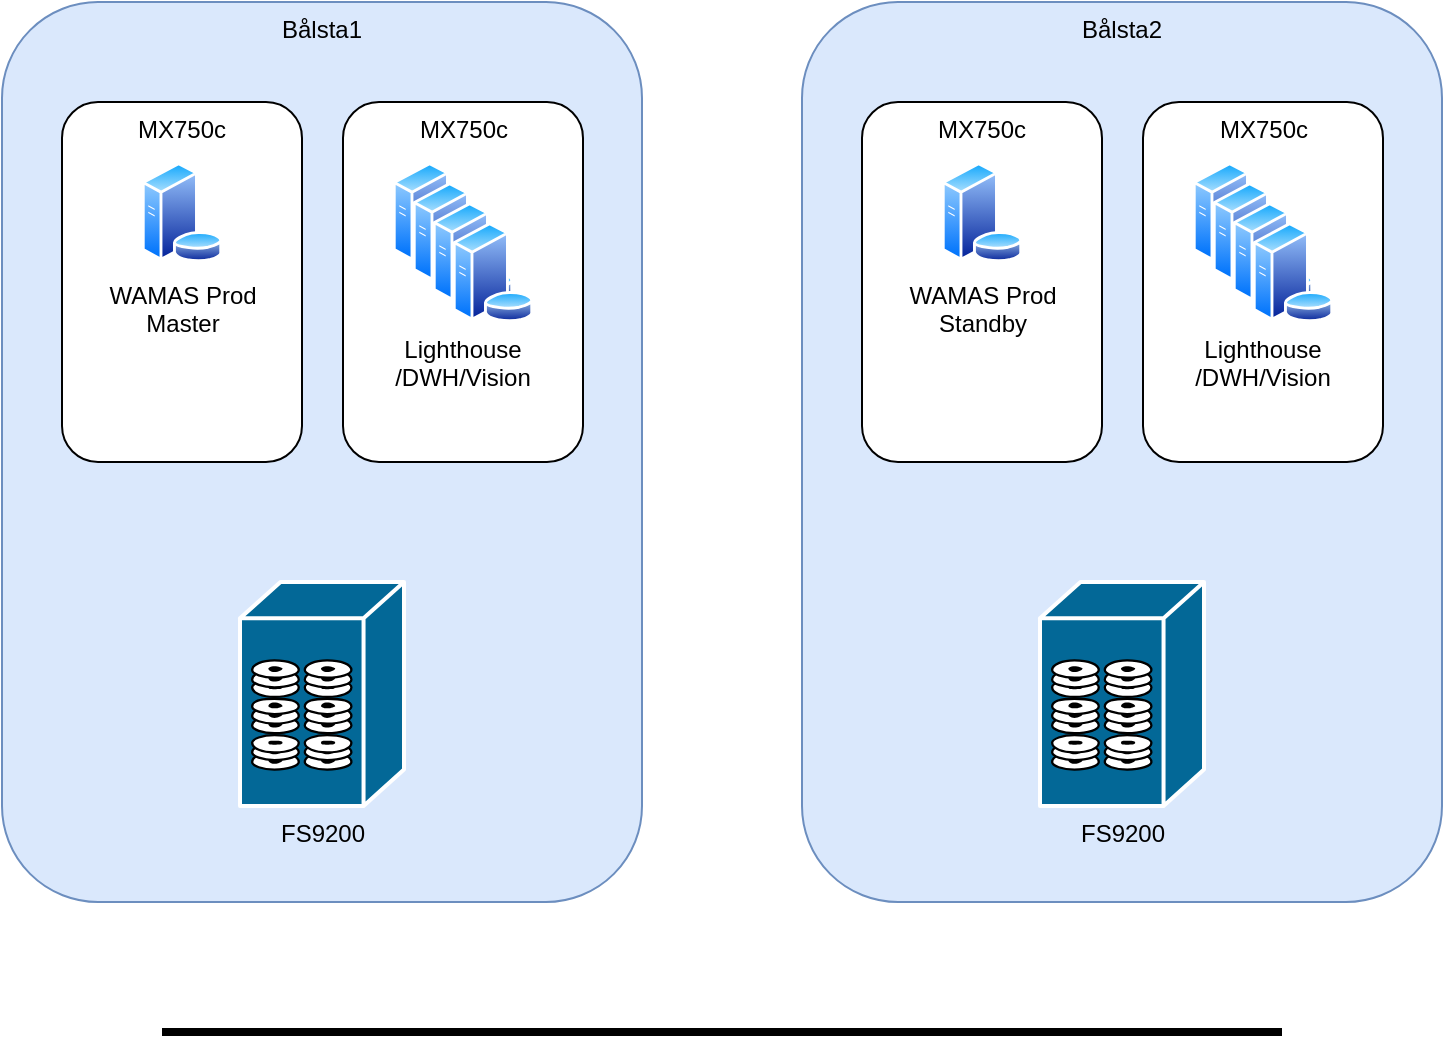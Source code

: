 <mxfile version="15.6.8" type="github">
  <diagram id="B1Ihw0d5pY-q-cbHRgSs" name="Page-1">
    <mxGraphModel dx="2062" dy="1122" grid="1" gridSize="10" guides="1" tooltips="1" connect="1" arrows="1" fold="1" page="1" pageScale="1" pageWidth="850" pageHeight="1100" math="0" shadow="0">
      <root>
        <mxCell id="0" />
        <mxCell id="1" parent="0" />
        <mxCell id="Nu2YDPlTARVFIHre-kGS-1" value="Bålsta1" style="rounded=1;whiteSpace=wrap;html=1;fillColor=#dae8fc;strokeColor=#6c8ebf;verticalAlign=top;" vertex="1" parent="1">
          <mxGeometry x="40" y="80" width="320" height="450" as="geometry" />
        </mxCell>
        <mxCell id="Nu2YDPlTARVFIHre-kGS-2" value="MX750c" style="rounded=1;whiteSpace=wrap;html=1;verticalAlign=top;" vertex="1" parent="1">
          <mxGeometry x="70" y="130" width="120" height="180" as="geometry" />
        </mxCell>
        <mxCell id="Nu2YDPlTARVFIHre-kGS-3" value="MX750c" style="rounded=1;whiteSpace=wrap;html=1;verticalAlign=top;" vertex="1" parent="1">
          <mxGeometry x="210.5" y="130" width="120" height="180" as="geometry" />
        </mxCell>
        <mxCell id="Nu2YDPlTARVFIHre-kGS-4" value="FS9200" style="shape=mxgraph.cisco.storage.fibre_channel_disk_subsystem;html=1;pointerEvents=1;dashed=0;fillColor=#036897;strokeColor=#ffffff;strokeWidth=2;verticalLabelPosition=bottom;verticalAlign=top;align=center;outlineConnect=0;" vertex="1" parent="1">
          <mxGeometry x="159" y="370" width="82" height="112" as="geometry" />
        </mxCell>
        <mxCell id="Nu2YDPlTARVFIHre-kGS-5" value="WAMAS Prod&lt;br&gt;Master" style="aspect=fixed;perimeter=ellipsePerimeter;html=1;align=center;shadow=0;dashed=0;spacingTop=3;image;image=img/lib/active_directory/database_server.svg;" vertex="1" parent="1">
          <mxGeometry x="109.5" y="160" width="41" height="50" as="geometry" />
        </mxCell>
        <mxCell id="Nu2YDPlTARVFIHre-kGS-10" value="Lighthouse&#xa;/DWH/Vision" style="group;verticalAlign=top;labelPosition=center;verticalLabelPosition=bottom;align=center;" vertex="1" connectable="0" parent="1">
          <mxGeometry x="235" y="160" width="71" height="80" as="geometry" />
        </mxCell>
        <mxCell id="Nu2YDPlTARVFIHre-kGS-6" value="" style="aspect=fixed;perimeter=ellipsePerimeter;html=1;align=center;shadow=0;dashed=0;spacingTop=3;image;image=img/lib/active_directory/database_server.svg;" vertex="1" parent="Nu2YDPlTARVFIHre-kGS-10">
          <mxGeometry width="41" height="50" as="geometry" />
        </mxCell>
        <mxCell id="Nu2YDPlTARVFIHre-kGS-7" value="" style="aspect=fixed;perimeter=ellipsePerimeter;html=1;align=center;shadow=0;dashed=0;spacingTop=3;image;image=img/lib/active_directory/database_server.svg;" vertex="1" parent="Nu2YDPlTARVFIHre-kGS-10">
          <mxGeometry x="10" y="10" width="41" height="50" as="geometry" />
        </mxCell>
        <mxCell id="Nu2YDPlTARVFIHre-kGS-8" value="" style="aspect=fixed;perimeter=ellipsePerimeter;html=1;align=center;shadow=0;dashed=0;spacingTop=3;image;image=img/lib/active_directory/database_server.svg;" vertex="1" parent="Nu2YDPlTARVFIHre-kGS-10">
          <mxGeometry x="20" y="20" width="41" height="50" as="geometry" />
        </mxCell>
        <mxCell id="Nu2YDPlTARVFIHre-kGS-9" value="" style="aspect=fixed;perimeter=ellipsePerimeter;html=1;align=center;shadow=0;dashed=0;spacingTop=3;image;image=img/lib/active_directory/database_server.svg;" vertex="1" parent="Nu2YDPlTARVFIHre-kGS-10">
          <mxGeometry x="30" y="30" width="41" height="50" as="geometry" />
        </mxCell>
        <mxCell id="Nu2YDPlTARVFIHre-kGS-11" value="Bålsta2" style="rounded=1;whiteSpace=wrap;html=1;fillColor=#dae8fc;strokeColor=#6c8ebf;verticalAlign=top;" vertex="1" parent="1">
          <mxGeometry x="440" y="80" width="320" height="450" as="geometry" />
        </mxCell>
        <mxCell id="Nu2YDPlTARVFIHre-kGS-12" value="MX750c" style="rounded=1;whiteSpace=wrap;html=1;verticalAlign=top;" vertex="1" parent="1">
          <mxGeometry x="470" y="130" width="120" height="180" as="geometry" />
        </mxCell>
        <mxCell id="Nu2YDPlTARVFIHre-kGS-13" value="MX750c" style="rounded=1;whiteSpace=wrap;html=1;verticalAlign=top;" vertex="1" parent="1">
          <mxGeometry x="610.5" y="130" width="120" height="180" as="geometry" />
        </mxCell>
        <mxCell id="Nu2YDPlTARVFIHre-kGS-14" value="FS9200" style="shape=mxgraph.cisco.storage.fibre_channel_disk_subsystem;html=1;pointerEvents=1;dashed=0;fillColor=#036897;strokeColor=#ffffff;strokeWidth=2;verticalLabelPosition=bottom;verticalAlign=top;align=center;outlineConnect=0;" vertex="1" parent="1">
          <mxGeometry x="559" y="370" width="82" height="112" as="geometry" />
        </mxCell>
        <mxCell id="Nu2YDPlTARVFIHre-kGS-15" value="WAMAS Prod&lt;br&gt;Standby" style="aspect=fixed;perimeter=ellipsePerimeter;html=1;align=center;shadow=0;dashed=0;spacingTop=3;image;image=img/lib/active_directory/database_server.svg;" vertex="1" parent="1">
          <mxGeometry x="509.5" y="160" width="41" height="50" as="geometry" />
        </mxCell>
        <mxCell id="Nu2YDPlTARVFIHre-kGS-16" value="Lighthouse&#xa;/DWH/Vision" style="group;verticalAlign=top;labelPosition=center;verticalLabelPosition=bottom;align=center;" vertex="1" connectable="0" parent="1">
          <mxGeometry x="635" y="160" width="71" height="80" as="geometry" />
        </mxCell>
        <mxCell id="Nu2YDPlTARVFIHre-kGS-17" value="" style="aspect=fixed;perimeter=ellipsePerimeter;html=1;align=center;shadow=0;dashed=0;spacingTop=3;image;image=img/lib/active_directory/database_server.svg;" vertex="1" parent="Nu2YDPlTARVFIHre-kGS-16">
          <mxGeometry width="41" height="50" as="geometry" />
        </mxCell>
        <mxCell id="Nu2YDPlTARVFIHre-kGS-18" value="" style="aspect=fixed;perimeter=ellipsePerimeter;html=1;align=center;shadow=0;dashed=0;spacingTop=3;image;image=img/lib/active_directory/database_server.svg;" vertex="1" parent="Nu2YDPlTARVFIHre-kGS-16">
          <mxGeometry x="10" y="10" width="41" height="50" as="geometry" />
        </mxCell>
        <mxCell id="Nu2YDPlTARVFIHre-kGS-19" value="" style="aspect=fixed;perimeter=ellipsePerimeter;html=1;align=center;shadow=0;dashed=0;spacingTop=3;image;image=img/lib/active_directory/database_server.svg;" vertex="1" parent="Nu2YDPlTARVFIHre-kGS-16">
          <mxGeometry x="20" y="20" width="41" height="50" as="geometry" />
        </mxCell>
        <mxCell id="Nu2YDPlTARVFIHre-kGS-20" value="" style="aspect=fixed;perimeter=ellipsePerimeter;html=1;align=center;shadow=0;dashed=0;spacingTop=3;image;image=img/lib/active_directory/database_server.svg;" vertex="1" parent="Nu2YDPlTARVFIHre-kGS-16">
          <mxGeometry x="30" y="30" width="41" height="50" as="geometry" />
        </mxCell>
        <mxCell id="Nu2YDPlTARVFIHre-kGS-22" value="" style="line;strokeWidth=4;html=1;perimeter=backbonePerimeter;points=[];outlineConnect=0;verticalAlign=bottom;" vertex="1" parent="1">
          <mxGeometry x="120" y="590" width="560" height="10" as="geometry" />
        </mxCell>
      </root>
    </mxGraphModel>
  </diagram>
</mxfile>

